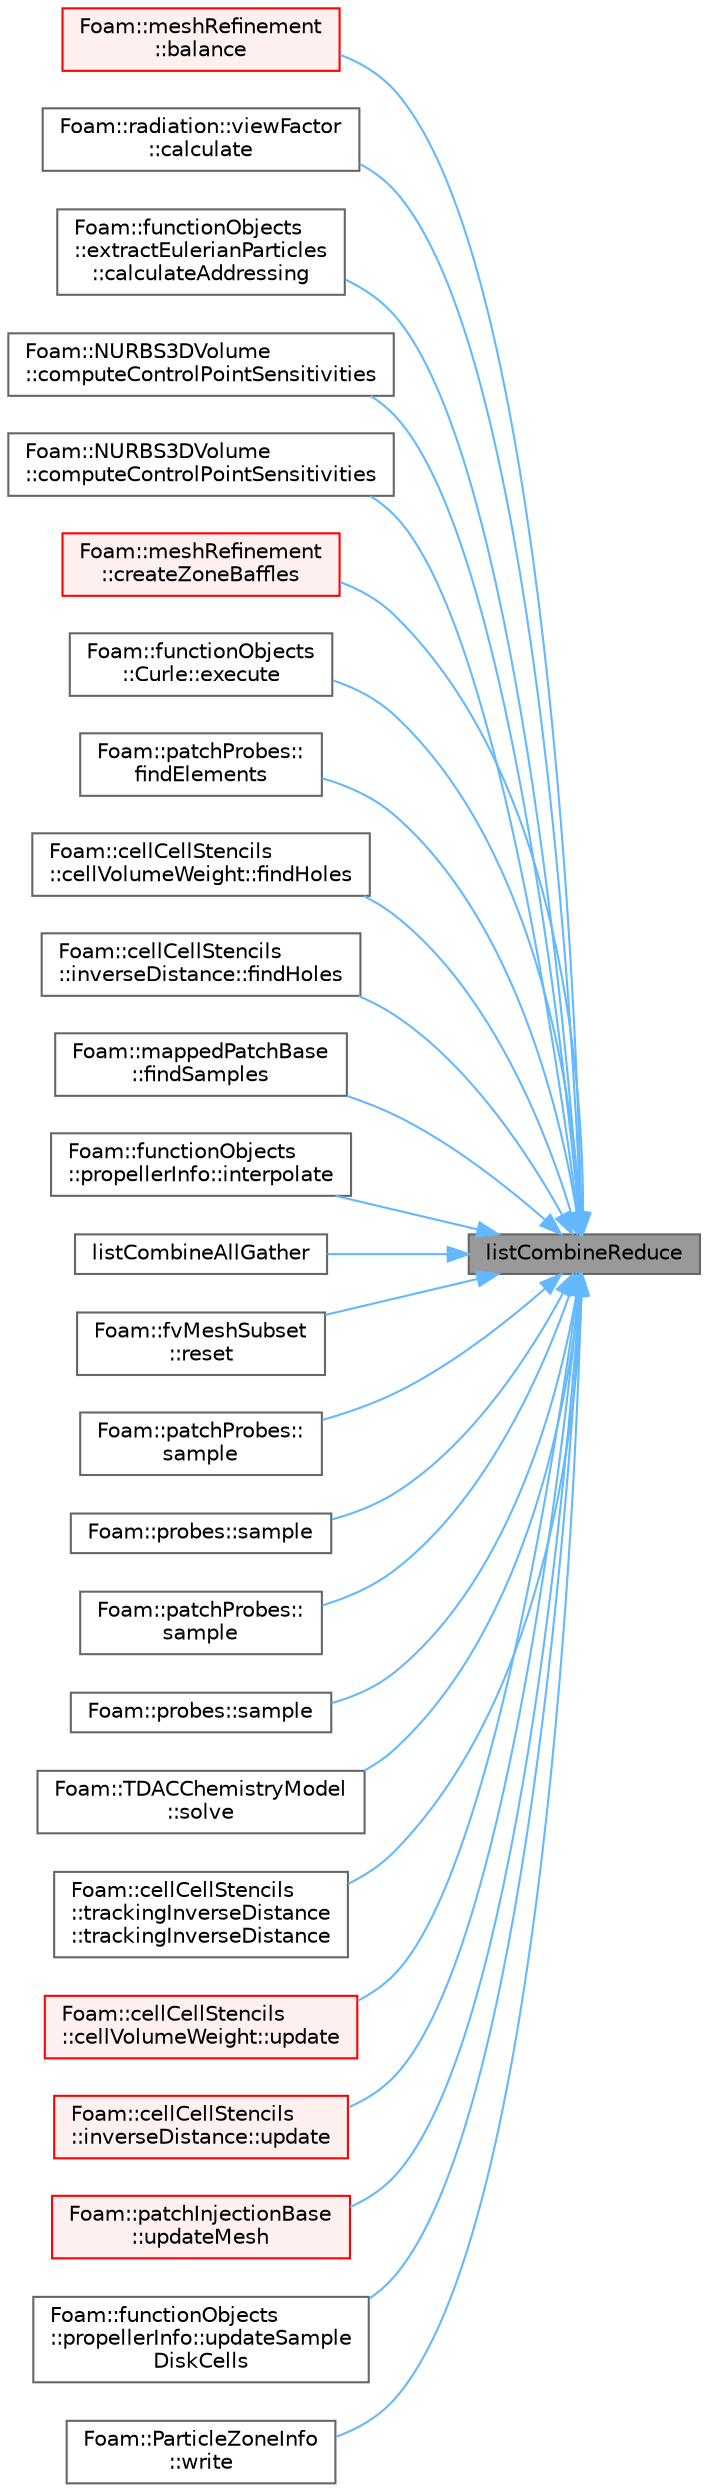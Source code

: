 digraph "listCombineReduce"
{
 // LATEX_PDF_SIZE
  bgcolor="transparent";
  edge [fontname=Helvetica,fontsize=10,labelfontname=Helvetica,labelfontsize=10];
  node [fontname=Helvetica,fontsize=10,shape=box,height=0.2,width=0.4];
  rankdir="RL";
  Node1 [id="Node000001",label="listCombineReduce",height=0.2,width=0.4,color="gray40", fillcolor="grey60", style="filled", fontcolor="black",tooltip=" "];
  Node1 -> Node2 [id="edge1_Node000001_Node000002",dir="back",color="steelblue1",style="solid",tooltip=" "];
  Node2 [id="Node000002",label="Foam::meshRefinement\l::balance",height=0.2,width=0.4,color="red", fillcolor="#FFF0F0", style="filled",URL="$classFoam_1_1meshRefinement.html#a64feb4b7a4116efb2111d5adf88b50a3",tooltip=" "];
  Node1 -> Node4 [id="edge2_Node000001_Node000004",dir="back",color="steelblue1",style="solid",tooltip=" "];
  Node4 [id="Node000004",label="Foam::radiation::viewFactor\l::calculate",height=0.2,width=0.4,color="grey40", fillcolor="white", style="filled",URL="$classFoam_1_1radiation_1_1viewFactor.html#afe1d8348c24e6589bc7c0b3f689316a7",tooltip=" "];
  Node1 -> Node5 [id="edge3_Node000001_Node000005",dir="back",color="steelblue1",style="solid",tooltip=" "];
  Node5 [id="Node000005",label="Foam::functionObjects\l::extractEulerianParticles\l::calculateAddressing",height=0.2,width=0.4,color="grey40", fillcolor="white", style="filled",URL="$classFoam_1_1functionObjects_1_1extractEulerianParticles.html#aff4927f5af2e9506154b69068ccfad20",tooltip=" "];
  Node1 -> Node6 [id="edge4_Node000001_Node000006",dir="back",color="steelblue1",style="solid",tooltip=" "];
  Node6 [id="Node000006",label="Foam::NURBS3DVolume\l::computeControlPointSensitivities",height=0.2,width=0.4,color="grey40", fillcolor="white", style="filled",URL="$classFoam_1_1NURBS3DVolume.html#aab98c59c5c947efc686419cd984de836",tooltip=" "];
  Node1 -> Node7 [id="edge5_Node000001_Node000007",dir="back",color="steelblue1",style="solid",tooltip=" "];
  Node7 [id="Node000007",label="Foam::NURBS3DVolume\l::computeControlPointSensitivities",height=0.2,width=0.4,color="grey40", fillcolor="white", style="filled",URL="$classFoam_1_1NURBS3DVolume.html#a662ba1402510b13695a183cf382b98b9",tooltip=" "];
  Node1 -> Node8 [id="edge6_Node000001_Node000008",dir="back",color="steelblue1",style="solid",tooltip=" "];
  Node8 [id="Node000008",label="Foam::meshRefinement\l::createZoneBaffles",height=0.2,width=0.4,color="red", fillcolor="#FFF0F0", style="filled",URL="$classFoam_1_1meshRefinement.html#af1342b7a0a17ff613af59af5f29abe35",tooltip=" "];
  Node1 -> Node9 [id="edge7_Node000001_Node000009",dir="back",color="steelblue1",style="solid",tooltip=" "];
  Node9 [id="Node000009",label="Foam::functionObjects\l::Curle::execute",height=0.2,width=0.4,color="grey40", fillcolor="white", style="filled",URL="$classFoam_1_1functionObjects_1_1Curle.html#ae006844a02161d12182ab372ca5c257b",tooltip=" "];
  Node1 -> Node10 [id="edge8_Node000001_Node000010",dir="back",color="steelblue1",style="solid",tooltip=" "];
  Node10 [id="Node000010",label="Foam::patchProbes::\lfindElements",height=0.2,width=0.4,color="grey40", fillcolor="white", style="filled",URL="$classFoam_1_1patchProbes.html#a4961d45d71fc3e82730510a628ddef80",tooltip=" "];
  Node1 -> Node11 [id="edge9_Node000001_Node000011",dir="back",color="steelblue1",style="solid",tooltip=" "];
  Node11 [id="Node000011",label="Foam::cellCellStencils\l::cellVolumeWeight::findHoles",height=0.2,width=0.4,color="grey40", fillcolor="white", style="filled",URL="$classFoam_1_1cellCellStencils_1_1cellVolumeWeight.html#a73aaee1c512e770e4555f6757e40063d",tooltip=" "];
  Node1 -> Node12 [id="edge10_Node000001_Node000012",dir="back",color="steelblue1",style="solid",tooltip=" "];
  Node12 [id="Node000012",label="Foam::cellCellStencils\l::inverseDistance::findHoles",height=0.2,width=0.4,color="grey40", fillcolor="white", style="filled",URL="$classFoam_1_1cellCellStencils_1_1inverseDistance.html#a73aaee1c512e770e4555f6757e40063d",tooltip=" "];
  Node1 -> Node13 [id="edge11_Node000001_Node000013",dir="back",color="steelblue1",style="solid",tooltip=" "];
  Node13 [id="Node000013",label="Foam::mappedPatchBase\l::findSamples",height=0.2,width=0.4,color="grey40", fillcolor="white", style="filled",URL="$classFoam_1_1mappedPatchBase.html#a331bcc79e3e1c64deb060a8529788ea7",tooltip=" "];
  Node1 -> Node14 [id="edge12_Node000001_Node000014",dir="back",color="steelblue1",style="solid",tooltip=" "];
  Node14 [id="Node000014",label="Foam::functionObjects\l::propellerInfo::interpolate",height=0.2,width=0.4,color="grey40", fillcolor="white", style="filled",URL="$classFoam_1_1functionObjects_1_1propellerInfo.html#a08375737fbd9e04579671fc2750e40d1",tooltip=" "];
  Node1 -> Node15 [id="edge13_Node000001_Node000015",dir="back",color="steelblue1",style="solid",tooltip=" "];
  Node15 [id="Node000015",label="listCombineAllGather",height=0.2,width=0.4,color="grey40", fillcolor="white", style="filled",URL="$classFoam_1_1Pstream.html#a8ffd63446883cc6a46fa30b1fd1141ac",tooltip=" "];
  Node1 -> Node16 [id="edge14_Node000001_Node000016",dir="back",color="steelblue1",style="solid",tooltip=" "];
  Node16 [id="Node000016",label="Foam::fvMeshSubset\l::reset",height=0.2,width=0.4,color="grey40", fillcolor="white", style="filled",URL="$classFoam_1_1fvMeshSubset.html#afc490c6ae919cf032562b5fa5f94ed0a",tooltip=" "];
  Node1 -> Node17 [id="edge15_Node000001_Node000017",dir="back",color="steelblue1",style="solid",tooltip=" "];
  Node17 [id="Node000017",label="Foam::patchProbes::\lsample",height=0.2,width=0.4,color="grey40", fillcolor="white", style="filled",URL="$classFoam_1_1patchProbes.html#a9e7086167ff6431036f2851c1e2b641b",tooltip=" "];
  Node1 -> Node18 [id="edge16_Node000001_Node000018",dir="back",color="steelblue1",style="solid",tooltip=" "];
  Node18 [id="Node000018",label="Foam::probes::sample",height=0.2,width=0.4,color="grey40", fillcolor="white", style="filled",URL="$classFoam_1_1probes.html#a9e7086167ff6431036f2851c1e2b641b",tooltip=" "];
  Node1 -> Node19 [id="edge17_Node000001_Node000019",dir="back",color="steelblue1",style="solid",tooltip=" "];
  Node19 [id="Node000019",label="Foam::patchProbes::\lsample",height=0.2,width=0.4,color="grey40", fillcolor="white", style="filled",URL="$classFoam_1_1patchProbes.html#a68361f5cefa6213dddc8bdceba25747f",tooltip=" "];
  Node1 -> Node20 [id="edge18_Node000001_Node000020",dir="back",color="steelblue1",style="solid",tooltip=" "];
  Node20 [id="Node000020",label="Foam::probes::sample",height=0.2,width=0.4,color="grey40", fillcolor="white", style="filled",URL="$classFoam_1_1probes.html#a68361f5cefa6213dddc8bdceba25747f",tooltip=" "];
  Node1 -> Node21 [id="edge19_Node000001_Node000021",dir="back",color="steelblue1",style="solid",tooltip=" "];
  Node21 [id="Node000021",label="Foam::TDACChemistryModel\l::solve",height=0.2,width=0.4,color="grey40", fillcolor="white", style="filled",URL="$classFoam_1_1TDACChemistryModel.html#a5a238790ca04b91ae25f6e3f06d3b640",tooltip=" "];
  Node1 -> Node22 [id="edge20_Node000001_Node000022",dir="back",color="steelblue1",style="solid",tooltip=" "];
  Node22 [id="Node000022",label="Foam::cellCellStencils\l::trackingInverseDistance\l::trackingInverseDistance",height=0.2,width=0.4,color="grey40", fillcolor="white", style="filled",URL="$classFoam_1_1cellCellStencils_1_1trackingInverseDistance.html#aef8a2ca158b67eefc88080fd237747a7",tooltip=" "];
  Node1 -> Node23 [id="edge21_Node000001_Node000023",dir="back",color="steelblue1",style="solid",tooltip=" "];
  Node23 [id="Node000023",label="Foam::cellCellStencils\l::cellVolumeWeight::update",height=0.2,width=0.4,color="red", fillcolor="#FFF0F0", style="filled",URL="$classFoam_1_1cellCellStencils_1_1cellVolumeWeight.html#aa2aac016e2bf7b5bd2b271786c2791aa",tooltip=" "];
  Node1 -> Node26 [id="edge22_Node000001_Node000026",dir="back",color="steelblue1",style="solid",tooltip=" "];
  Node26 [id="Node000026",label="Foam::cellCellStencils\l::inverseDistance::update",height=0.2,width=0.4,color="red", fillcolor="#FFF0F0", style="filled",URL="$classFoam_1_1cellCellStencils_1_1inverseDistance.html#aa2aac016e2bf7b5bd2b271786c2791aa",tooltip=" "];
  Node1 -> Node30 [id="edge23_Node000001_Node000030",dir="back",color="steelblue1",style="solid",tooltip=" "];
  Node30 [id="Node000030",label="Foam::patchInjectionBase\l::updateMesh",height=0.2,width=0.4,color="red", fillcolor="#FFF0F0", style="filled",URL="$classFoam_1_1patchInjectionBase.html#a6d43ae10cf9dba5b6063e706ab5534e3",tooltip=" "];
  Node1 -> Node36 [id="edge24_Node000001_Node000036",dir="back",color="steelblue1",style="solid",tooltip=" "];
  Node36 [id="Node000036",label="Foam::functionObjects\l::propellerInfo::updateSample\lDiskCells",height=0.2,width=0.4,color="grey40", fillcolor="white", style="filled",URL="$classFoam_1_1functionObjects_1_1propellerInfo.html#aebc5114dc8e0be226fcedf1b58b8738f",tooltip=" "];
  Node1 -> Node37 [id="edge25_Node000001_Node000037",dir="back",color="steelblue1",style="solid",tooltip=" "];
  Node37 [id="Node000037",label="Foam::ParticleZoneInfo\l::write",height=0.2,width=0.4,color="grey40", fillcolor="white", style="filled",URL="$classFoam_1_1ParticleZoneInfo.html#aac759501cf6c7895a70eecbef0226ae1",tooltip=" "];
}
